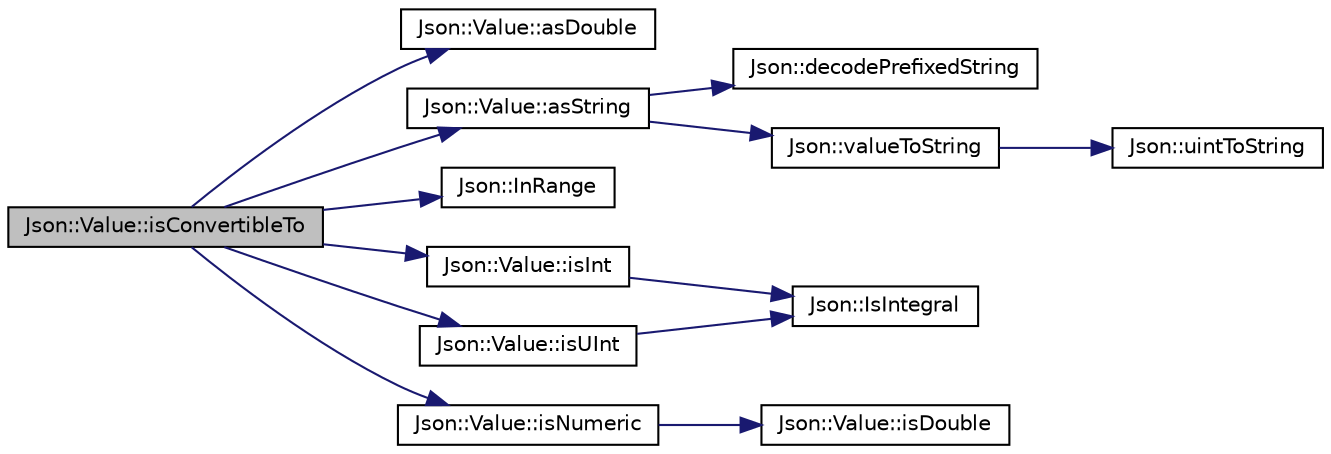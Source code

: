 digraph "Json::Value::isConvertibleTo"
{
 // LATEX_PDF_SIZE
  edge [fontname="Helvetica",fontsize="10",labelfontname="Helvetica",labelfontsize="10"];
  node [fontname="Helvetica",fontsize="10",shape=record];
  rankdir="LR";
  Node1 [label="Json::Value::isConvertibleTo",height=0.2,width=0.4,color="black", fillcolor="grey75", style="filled", fontcolor="black",tooltip=" "];
  Node1 -> Node2 [color="midnightblue",fontsize="10",style="solid",fontname="Helvetica"];
  Node2 [label="Json::Value::asDouble",height=0.2,width=0.4,color="black", fillcolor="white", style="filled",URL="$class_json_1_1_value.html#afd24002a18aef907ad746b1cb9eda0a2",tooltip=" "];
  Node1 -> Node3 [color="midnightblue",fontsize="10",style="solid",fontname="Helvetica"];
  Node3 [label="Json::Value::asString",height=0.2,width=0.4,color="black", fillcolor="white", style="filled",URL="$class_json_1_1_value.html#ae3f9b0d38f820ccdd8888aa92ea6e792",tooltip="Embedded zeroes are possible."];
  Node3 -> Node4 [color="midnightblue",fontsize="10",style="solid",fontname="Helvetica"];
  Node4 [label="Json::decodePrefixedString",height=0.2,width=0.4,color="black", fillcolor="white", style="filled",URL="$namespace_json.html#aad8b4982c1acd164f541fba396ac9fb1",tooltip=" "];
  Node3 -> Node5 [color="midnightblue",fontsize="10",style="solid",fontname="Helvetica"];
  Node5 [label="Json::valueToString",height=0.2,width=0.4,color="black", fillcolor="white", style="filled",URL="$namespace_json.html#a77501ed00903d1b183a55a5fbf6b749a",tooltip=" "];
  Node5 -> Node6 [color="midnightblue",fontsize="10",style="solid",fontname="Helvetica"];
  Node6 [label="Json::uintToString",height=0.2,width=0.4,color="black", fillcolor="white", style="filled",URL="$namespace_json.html#ac1ffd21a9e55122014353c773ccc496e",tooltip=" "];
  Node1 -> Node7 [color="midnightblue",fontsize="10",style="solid",fontname="Helvetica"];
  Node7 [label="Json::InRange",height=0.2,width=0.4,color="black", fillcolor="white", style="filled",URL="$namespace_json.html#aff0180507262a244de61b961178d7443",tooltip=" "];
  Node1 -> Node8 [color="midnightblue",fontsize="10",style="solid",fontname="Helvetica"];
  Node8 [label="Json::Value::isInt",height=0.2,width=0.4,color="black", fillcolor="white", style="filled",URL="$class_json_1_1_value.html#aff51d8b52979ca06cf9d909accd5f695",tooltip=" "];
  Node8 -> Node9 [color="midnightblue",fontsize="10",style="solid",fontname="Helvetica"];
  Node9 [label="Json::IsIntegral",height=0.2,width=0.4,color="black", fillcolor="white", style="filled",URL="$namespace_json.html#a1a04cc9d31e64b5912dade003c9b99b5",tooltip=" "];
  Node1 -> Node10 [color="midnightblue",fontsize="10",style="solid",fontname="Helvetica"];
  Node10 [label="Json::Value::isNumeric",height=0.2,width=0.4,color="black", fillcolor="white", style="filled",URL="$class_json_1_1_value.html#af961a000cd203c895e44c195ab39b866",tooltip=" "];
  Node10 -> Node11 [color="midnightblue",fontsize="10",style="solid",fontname="Helvetica"];
  Node11 [label="Json::Value::isDouble",height=0.2,width=0.4,color="black", fillcolor="white", style="filled",URL="$class_json_1_1_value.html#a4a2e2a790e19a1c09fc5dd12d7ad47b5",tooltip=" "];
  Node1 -> Node12 [color="midnightblue",fontsize="10",style="solid",fontname="Helvetica"];
  Node12 [label="Json::Value::isUInt",height=0.2,width=0.4,color="black", fillcolor="white", style="filled",URL="$class_json_1_1_value.html#abdda463d3269015f883587349726cfbc",tooltip=" "];
  Node12 -> Node9 [color="midnightblue",fontsize="10",style="solid",fontname="Helvetica"];
}

